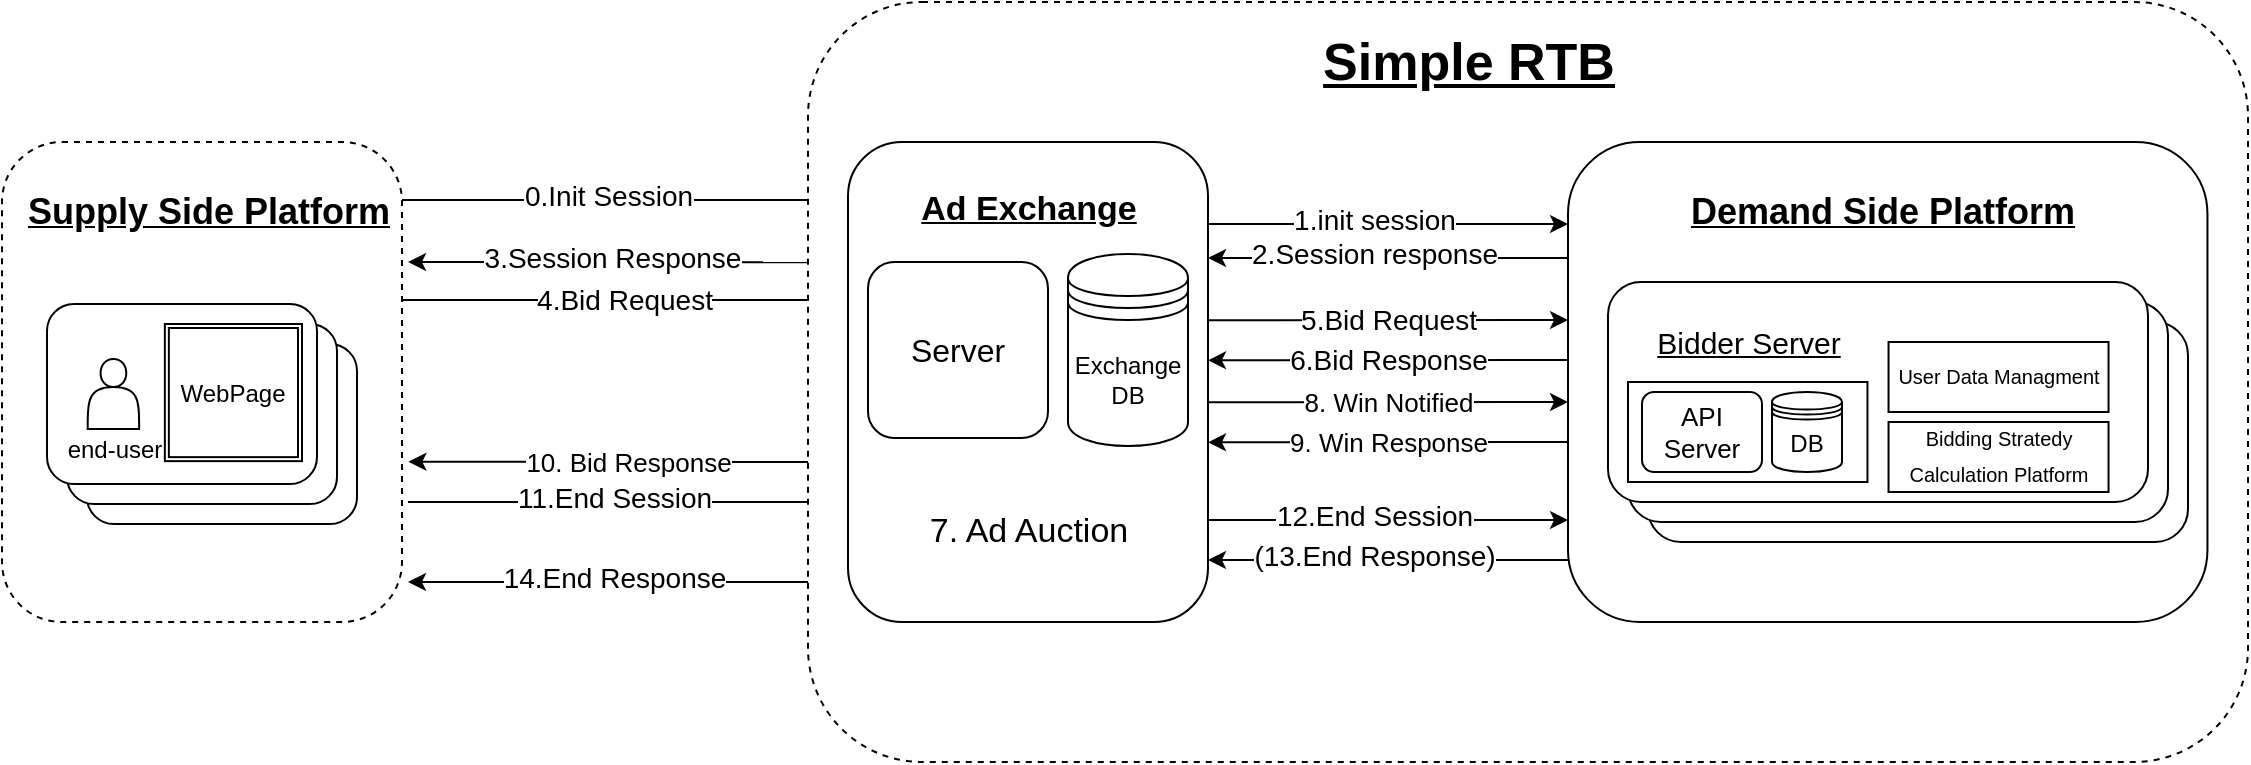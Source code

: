 <mxfile>
    <diagram id="oDNlQT6sopBQp4H1H7zj" name="Page-1">
        <mxGraphModel dx="2215" dy="942" grid="1" gridSize="10" guides="1" tooltips="1" connect="1" arrows="1" fold="1" page="1" pageScale="1" pageWidth="827" pageHeight="1169" math="0" shadow="0">
            <root>
                <mxCell id="0"/>
                <mxCell id="1" parent="0"/>
                <mxCell id="uc3s1hiS9jBIFEPEbHfW-238" value="" style="group" vertex="1" connectable="0" parent="1">
                    <mxGeometry x="-170" y="90" width="1123" height="380" as="geometry"/>
                </mxCell>
                <mxCell id="uc3s1hiS9jBIFEPEbHfW-125" value="" style="endArrow=classic;html=1;fontSize=14;" edge="1" parent="uc3s1hiS9jBIFEPEbHfW-238">
                    <mxGeometry relative="1" as="geometry">
                        <mxPoint x="200" y="99" as="sourcePoint"/>
                        <mxPoint x="420" y="99" as="targetPoint"/>
                    </mxGeometry>
                </mxCell>
                <mxCell id="uc3s1hiS9jBIFEPEbHfW-126" value="0.Init Session" style="edgeLabel;resizable=0;html=1;align=center;verticalAlign=middle;rounded=1;glass=0;fontSize=14;strokeColor=default;fillColor=default;gradientColor=none;opacity=0;" connectable="0" vertex="1" parent="uc3s1hiS9jBIFEPEbHfW-125">
                    <mxGeometry relative="1" as="geometry">
                        <mxPoint x="-7" y="-2" as="offset"/>
                    </mxGeometry>
                </mxCell>
                <mxCell id="uc3s1hiS9jBIFEPEbHfW-131" value="" style="endArrow=none;html=1;fontSize=14;startArrow=classic;startFill=1;endFill=0;entryX=-0.018;entryY=0.401;entryDx=0;entryDy=0;entryPerimeter=0;" edge="1" parent="uc3s1hiS9jBIFEPEbHfW-238">
                    <mxGeometry relative="1" as="geometry">
                        <mxPoint x="203" y="130" as="sourcePoint"/>
                        <mxPoint x="419.76" y="130.15" as="targetPoint"/>
                    </mxGeometry>
                </mxCell>
                <mxCell id="uc3s1hiS9jBIFEPEbHfW-132" value="3.Session Response" style="edgeLabel;resizable=0;html=1;align=center;verticalAlign=middle;rounded=1;glass=0;fontSize=14;strokeColor=default;fillColor=default;gradientColor=none;opacity=0;" connectable="0" vertex="1" parent="uc3s1hiS9jBIFEPEbHfW-131">
                    <mxGeometry relative="1" as="geometry">
                        <mxPoint x="-7" y="-2" as="offset"/>
                    </mxGeometry>
                </mxCell>
                <mxCell id="uc3s1hiS9jBIFEPEbHfW-133" value="" style="endArrow=classic;html=1;fontSize=14;" edge="1" parent="uc3s1hiS9jBIFEPEbHfW-238">
                    <mxGeometry relative="1" as="geometry">
                        <mxPoint x="198" y="149" as="sourcePoint"/>
                        <mxPoint x="423" y="149" as="targetPoint"/>
                    </mxGeometry>
                </mxCell>
                <mxCell id="uc3s1hiS9jBIFEPEbHfW-134" value="4.Bid Request" style="edgeLabel;resizable=0;html=1;align=center;verticalAlign=middle;rounded=1;glass=0;fontSize=14;strokeColor=default;fillColor=default;gradientColor=none;opacity=0;" connectable="0" vertex="1" parent="uc3s1hiS9jBIFEPEbHfW-133">
                    <mxGeometry relative="1" as="geometry"/>
                </mxCell>
                <mxCell id="uc3s1hiS9jBIFEPEbHfW-159" value="" style="endArrow=none;html=1;fontSize=14;startArrow=classic;startFill=1;endFill=0;exitX=1.016;exitY=0.666;exitDx=0;exitDy=0;exitPerimeter=0;" edge="1" parent="uc3s1hiS9jBIFEPEbHfW-238" source="uc3s1hiS9jBIFEPEbHfW-208">
                    <mxGeometry relative="1" as="geometry">
                        <mxPoint x="243" y="230.17" as="sourcePoint"/>
                        <mxPoint x="423" y="230" as="targetPoint"/>
                    </mxGeometry>
                </mxCell>
                <mxCell id="uc3s1hiS9jBIFEPEbHfW-160" value="10. Bid Response" style="edgeLabel;resizable=0;html=1;align=center;verticalAlign=middle;rounded=1;glass=0;fontSize=13;strokeColor=default;fillColor=default;gradientColor=none;opacity=0;" connectable="0" vertex="1" parent="uc3s1hiS9jBIFEPEbHfW-159">
                    <mxGeometry relative="1" as="geometry"/>
                </mxCell>
                <mxCell id="uc3s1hiS9jBIFEPEbHfW-209" value="" style="endArrow=classic;html=1;fontSize=14;" edge="1" parent="uc3s1hiS9jBIFEPEbHfW-238">
                    <mxGeometry relative="1" as="geometry">
                        <mxPoint x="203" y="250" as="sourcePoint"/>
                        <mxPoint x="423" y="250" as="targetPoint"/>
                    </mxGeometry>
                </mxCell>
                <mxCell id="uc3s1hiS9jBIFEPEbHfW-210" value="11.End Session" style="edgeLabel;resizable=0;html=1;align=center;verticalAlign=middle;rounded=1;glass=0;fontSize=14;strokeColor=default;fillColor=default;gradientColor=none;opacity=0;" connectable="0" vertex="1" parent="uc3s1hiS9jBIFEPEbHfW-209">
                    <mxGeometry relative="1" as="geometry">
                        <mxPoint x="-7" y="-2" as="offset"/>
                    </mxGeometry>
                </mxCell>
                <mxCell id="uc3s1hiS9jBIFEPEbHfW-215" value="" style="endArrow=none;html=1;fontSize=14;startArrow=classic;startFill=1;endFill=0;" edge="1" parent="uc3s1hiS9jBIFEPEbHfW-238">
                    <mxGeometry relative="1" as="geometry">
                        <mxPoint x="203" y="290" as="sourcePoint"/>
                        <mxPoint x="423" y="290" as="targetPoint"/>
                    </mxGeometry>
                </mxCell>
                <mxCell id="uc3s1hiS9jBIFEPEbHfW-216" value="14.End Response" style="edgeLabel;resizable=0;html=1;align=center;verticalAlign=middle;rounded=1;glass=0;fontSize=14;strokeColor=default;fillColor=default;gradientColor=none;opacity=0;" connectable="0" vertex="1" parent="uc3s1hiS9jBIFEPEbHfW-215">
                    <mxGeometry relative="1" as="geometry">
                        <mxPoint x="-7" y="-2" as="offset"/>
                    </mxGeometry>
                </mxCell>
                <mxCell id="uc3s1hiS9jBIFEPEbHfW-236" value="" style="group" vertex="1" connectable="0" parent="uc3s1hiS9jBIFEPEbHfW-238">
                    <mxGeometry y="70" width="203" height="240" as="geometry"/>
                </mxCell>
                <mxCell id="uc3s1hiS9jBIFEPEbHfW-208" value="" style="rounded=1;whiteSpace=wrap;html=1;dashed=1;fillColor=default;gradientColor=none;glass=0;" vertex="1" parent="uc3s1hiS9jBIFEPEbHfW-236">
                    <mxGeometry width="200" height="240" as="geometry"/>
                </mxCell>
                <mxCell id="uc3s1hiS9jBIFEPEbHfW-165" value="" style="group" vertex="1" connectable="0" parent="uc3s1hiS9jBIFEPEbHfW-236">
                    <mxGeometry x="22.5" y="81" width="155" height="110" as="geometry"/>
                </mxCell>
                <mxCell id="uc3s1hiS9jBIFEPEbHfW-164" value="" style="rounded=1;whiteSpace=wrap;html=1;fillColor=default;gradientColor=none;glass=0;strokeColor=default;" vertex="1" parent="uc3s1hiS9jBIFEPEbHfW-165">
                    <mxGeometry x="20" y="20" width="135" height="90" as="geometry"/>
                </mxCell>
                <mxCell id="uc3s1hiS9jBIFEPEbHfW-163" value="" style="rounded=1;whiteSpace=wrap;html=1;fillColor=default;gradientColor=none;glass=0;strokeColor=default;" vertex="1" parent="uc3s1hiS9jBIFEPEbHfW-165">
                    <mxGeometry x="10" y="10" width="135" height="90" as="geometry"/>
                </mxCell>
                <mxCell id="51" value="" style="rounded=1;whiteSpace=wrap;html=1;fillColor=default;gradientColor=none;glass=0;strokeColor=default;" vertex="1" parent="uc3s1hiS9jBIFEPEbHfW-165">
                    <mxGeometry width="135" height="90" as="geometry"/>
                </mxCell>
                <mxCell id="29" value="" style="group" vertex="1" connectable="0" parent="uc3s1hiS9jBIFEPEbHfW-165">
                    <mxGeometry x="7.5" y="10" width="120" height="70" as="geometry"/>
                </mxCell>
                <mxCell id="18" value="" style="shape=actor;whiteSpace=wrap;html=1;" vertex="1" parent="29">
                    <mxGeometry x="12.857" y="17.5" width="25.714" height="35" as="geometry"/>
                </mxCell>
                <mxCell id="25" value="end-user" style="text;html=1;resizable=0;autosize=1;align=center;verticalAlign=middle;points=[];fillColor=none;strokeColor=none;rounded=0;" vertex="1" parent="29">
                    <mxGeometry x="-4.29" y="52.5" width="60" height="20" as="geometry"/>
                </mxCell>
                <mxCell id="28" value="" style="group" vertex="1" connectable="0" parent="29">
                    <mxGeometry x="51.429" width="68.571" height="70" as="geometry"/>
                </mxCell>
                <mxCell id="24" value="" style="shape=ext;double=1;whiteSpace=wrap;html=1;aspect=fixed;" vertex="1" parent="28">
                    <mxGeometry width="68.571" height="68.571" as="geometry"/>
                </mxCell>
                <mxCell id="27" value="WebPage" style="text;html=1;resizable=0;autosize=1;align=center;verticalAlign=middle;points=[];fillColor=none;strokeColor=none;rounded=0;" vertex="1" parent="28">
                    <mxGeometry x="-1.424" y="25" width="70" height="20" as="geometry"/>
                </mxCell>
                <mxCell id="uc3s1hiS9jBIFEPEbHfW-235" value="Supply Side Platform" style="text;html=1;resizable=0;autosize=1;align=center;verticalAlign=middle;points=[];fillColor=none;strokeColor=none;rounded=0;glass=0;dashed=1;fontStyle=5;fontSize=18;" vertex="1" parent="uc3s1hiS9jBIFEPEbHfW-236">
                    <mxGeometry x="3" y="20" width="200" height="30" as="geometry"/>
                </mxCell>
                <mxCell id="uc3s1hiS9jBIFEPEbHfW-237" value="" style="group" vertex="1" connectable="0" parent="uc3s1hiS9jBIFEPEbHfW-238">
                    <mxGeometry x="403" width="720" height="380" as="geometry"/>
                </mxCell>
                <mxCell id="uc3s1hiS9jBIFEPEbHfW-230" value="" style="rounded=1;whiteSpace=wrap;html=1;dashed=1;fillColor=default;gradientColor=none;glass=0;" vertex="1" parent="uc3s1hiS9jBIFEPEbHfW-237">
                    <mxGeometry width="720" height="380" as="geometry"/>
                </mxCell>
                <mxCell id="uc3s1hiS9jBIFEPEbHfW-127" value="" style="endArrow=classic;html=1;fontSize=14;" edge="1" parent="uc3s1hiS9jBIFEPEbHfW-237">
                    <mxGeometry relative="1" as="geometry">
                        <mxPoint x="200" y="111" as="sourcePoint"/>
                        <mxPoint x="380" y="111" as="targetPoint"/>
                    </mxGeometry>
                </mxCell>
                <mxCell id="uc3s1hiS9jBIFEPEbHfW-128" value="1.init session" style="edgeLabel;resizable=0;html=1;align=center;verticalAlign=middle;rounded=1;glass=0;fontSize=14;strokeColor=default;fillColor=default;gradientColor=none;opacity=0;" connectable="0" vertex="1" parent="uc3s1hiS9jBIFEPEbHfW-127">
                    <mxGeometry relative="1" as="geometry">
                        <mxPoint x="-7" y="-2" as="offset"/>
                    </mxGeometry>
                </mxCell>
                <mxCell id="uc3s1hiS9jBIFEPEbHfW-129" value="" style="endArrow=none;html=1;fontSize=14;startArrow=classic;startFill=1;endFill=0;" edge="1" parent="uc3s1hiS9jBIFEPEbHfW-237">
                    <mxGeometry relative="1" as="geometry">
                        <mxPoint x="200" y="128" as="sourcePoint"/>
                        <mxPoint x="380" y="128" as="targetPoint"/>
                    </mxGeometry>
                </mxCell>
                <mxCell id="uc3s1hiS9jBIFEPEbHfW-130" value="2.Session response" style="edgeLabel;resizable=0;html=1;align=center;verticalAlign=middle;rounded=1;glass=0;fontSize=14;strokeColor=default;fillColor=default;gradientColor=none;opacity=0;" connectable="0" vertex="1" parent="uc3s1hiS9jBIFEPEbHfW-129">
                    <mxGeometry relative="1" as="geometry">
                        <mxPoint x="-7" y="-2" as="offset"/>
                    </mxGeometry>
                </mxCell>
                <mxCell id="uc3s1hiS9jBIFEPEbHfW-135" value="" style="endArrow=classic;html=1;fontSize=14;" edge="1" parent="uc3s1hiS9jBIFEPEbHfW-237">
                    <mxGeometry relative="1" as="geometry">
                        <mxPoint x="200" y="159.17" as="sourcePoint"/>
                        <mxPoint x="380" y="159" as="targetPoint"/>
                    </mxGeometry>
                </mxCell>
                <mxCell id="uc3s1hiS9jBIFEPEbHfW-136" value="5.Bid Request" style="edgeLabel;resizable=0;html=1;align=center;verticalAlign=middle;rounded=1;glass=0;fontSize=14;strokeColor=default;fillColor=default;gradientColor=none;opacity=0;" connectable="0" vertex="1" parent="uc3s1hiS9jBIFEPEbHfW-135">
                    <mxGeometry relative="1" as="geometry"/>
                </mxCell>
                <mxCell id="uc3s1hiS9jBIFEPEbHfW-153" value="" style="endArrow=none;html=1;fontSize=14;startArrow=classic;startFill=1;endFill=0;" edge="1" parent="uc3s1hiS9jBIFEPEbHfW-237">
                    <mxGeometry relative="1" as="geometry">
                        <mxPoint x="200" y="179.17" as="sourcePoint"/>
                        <mxPoint x="380" y="179" as="targetPoint"/>
                    </mxGeometry>
                </mxCell>
                <mxCell id="uc3s1hiS9jBIFEPEbHfW-154" value="6.Bid Response" style="edgeLabel;resizable=0;html=1;align=center;verticalAlign=middle;rounded=1;glass=0;fontSize=14;strokeColor=default;fillColor=default;gradientColor=none;opacity=0;" connectable="0" vertex="1" parent="uc3s1hiS9jBIFEPEbHfW-153">
                    <mxGeometry relative="1" as="geometry"/>
                </mxCell>
                <mxCell id="uc3s1hiS9jBIFEPEbHfW-155" value="" style="endArrow=classic;html=1;fontSize=14;startArrow=none;startFill=0;endFill=1;" edge="1" parent="uc3s1hiS9jBIFEPEbHfW-237">
                    <mxGeometry relative="1" as="geometry">
                        <mxPoint x="200" y="200.17" as="sourcePoint"/>
                        <mxPoint x="380" y="200" as="targetPoint"/>
                    </mxGeometry>
                </mxCell>
                <mxCell id="uc3s1hiS9jBIFEPEbHfW-156" value="8. Win Notified" style="edgeLabel;resizable=0;html=1;align=center;verticalAlign=middle;rounded=1;glass=0;fontSize=13;strokeColor=default;fillColor=default;gradientColor=none;opacity=0;" connectable="0" vertex="1" parent="uc3s1hiS9jBIFEPEbHfW-155">
                    <mxGeometry relative="1" as="geometry"/>
                </mxCell>
                <mxCell id="uc3s1hiS9jBIFEPEbHfW-157" value="" style="endArrow=none;html=1;fontSize=14;startArrow=classic;startFill=1;endFill=0;" edge="1" parent="uc3s1hiS9jBIFEPEbHfW-237">
                    <mxGeometry relative="1" as="geometry">
                        <mxPoint x="200" y="220.17" as="sourcePoint"/>
                        <mxPoint x="380" y="220" as="targetPoint"/>
                    </mxGeometry>
                </mxCell>
                <mxCell id="uc3s1hiS9jBIFEPEbHfW-158" value="9. Win Response" style="edgeLabel;resizable=0;html=1;align=center;verticalAlign=middle;rounded=1;glass=0;fontSize=13;strokeColor=default;fillColor=default;gradientColor=none;opacity=0;" connectable="0" vertex="1" parent="uc3s1hiS9jBIFEPEbHfW-157">
                    <mxGeometry relative="1" as="geometry"/>
                </mxCell>
                <mxCell id="uc3s1hiS9jBIFEPEbHfW-211" value="" style="endArrow=classic;html=1;fontSize=14;" edge="1" parent="uc3s1hiS9jBIFEPEbHfW-237">
                    <mxGeometry relative="1" as="geometry">
                        <mxPoint x="200" y="259" as="sourcePoint"/>
                        <mxPoint x="380" y="259" as="targetPoint"/>
                    </mxGeometry>
                </mxCell>
                <mxCell id="uc3s1hiS9jBIFEPEbHfW-212" value="12.End Session" style="edgeLabel;resizable=0;html=1;align=center;verticalAlign=middle;rounded=1;glass=0;fontSize=14;strokeColor=default;fillColor=default;gradientColor=none;opacity=0;" connectable="0" vertex="1" parent="uc3s1hiS9jBIFEPEbHfW-211">
                    <mxGeometry relative="1" as="geometry">
                        <mxPoint x="-7" y="-2" as="offset"/>
                    </mxGeometry>
                </mxCell>
                <mxCell id="uc3s1hiS9jBIFEPEbHfW-213" value="" style="endArrow=none;html=1;fontSize=14;startArrow=classic;startFill=1;endFill=0;" edge="1" parent="uc3s1hiS9jBIFEPEbHfW-237">
                    <mxGeometry relative="1" as="geometry">
                        <mxPoint x="200" y="279" as="sourcePoint"/>
                        <mxPoint x="380" y="279" as="targetPoint"/>
                    </mxGeometry>
                </mxCell>
                <mxCell id="uc3s1hiS9jBIFEPEbHfW-214" value="(13.End Response)" style="edgeLabel;resizable=0;html=1;align=center;verticalAlign=middle;rounded=1;glass=0;fontSize=14;strokeColor=default;fillColor=default;gradientColor=none;opacity=0;" connectable="0" vertex="1" parent="uc3s1hiS9jBIFEPEbHfW-213">
                    <mxGeometry relative="1" as="geometry">
                        <mxPoint x="-7" y="-2" as="offset"/>
                    </mxGeometry>
                </mxCell>
                <mxCell id="uc3s1hiS9jBIFEPEbHfW-232" value="" style="group;fillColor=default;" vertex="1" connectable="0" parent="uc3s1hiS9jBIFEPEbHfW-237">
                    <mxGeometry x="380" y="70" width="319.73" height="240" as="geometry"/>
                </mxCell>
                <mxCell id="uc3s1hiS9jBIFEPEbHfW-151" value="" style="rounded=1;whiteSpace=wrap;html=1;fillColor=none;gradientColor=none;glass=0;" vertex="1" parent="uc3s1hiS9jBIFEPEbHfW-232">
                    <mxGeometry width="319.73" height="240" as="geometry"/>
                </mxCell>
                <mxCell id="50" value="Demand Side Platform" style="text;html=1;resizable=0;autosize=1;align=center;verticalAlign=middle;points=[];fillColor=none;strokeColor=none;rounded=0;glass=0;dashed=1;fontStyle=5;fontSize=18;" vertex="1" parent="uc3s1hiS9jBIFEPEbHfW-232">
                    <mxGeometry x="51.86" y="20" width="210" height="30" as="geometry"/>
                </mxCell>
                <mxCell id="uc3s1hiS9jBIFEPEbHfW-150" value="" style="whiteSpace=wrap;html=1;aspect=fixed;rounded=0;glass=0;fontSize=9;strokeColor=default;fillColor=default;gradientColor=none;opacity=0;" vertex="1" parent="uc3s1hiS9jBIFEPEbHfW-232">
                    <mxGeometry x="69.73" y="100" width="80" height="80" as="geometry"/>
                </mxCell>
                <mxCell id="uc3s1hiS9jBIFEPEbHfW-228" value="" style="group" vertex="1" connectable="0" parent="uc3s1hiS9jBIFEPEbHfW-232">
                    <mxGeometry x="20" y="70" width="290" height="130" as="geometry"/>
                </mxCell>
                <mxCell id="uc3s1hiS9jBIFEPEbHfW-148" value="" style="rounded=1;whiteSpace=wrap;html=1;fillColor=default;gradientColor=none;glass=0;strokeColor=default;" vertex="1" parent="uc3s1hiS9jBIFEPEbHfW-228">
                    <mxGeometry x="20" y="20" width="270" height="110" as="geometry"/>
                </mxCell>
                <mxCell id="uc3s1hiS9jBIFEPEbHfW-147" value="" style="rounded=1;whiteSpace=wrap;html=1;fillColor=default;gradientColor=none;glass=0;strokeColor=default;" vertex="1" parent="uc3s1hiS9jBIFEPEbHfW-228">
                    <mxGeometry x="10" y="10" width="270" height="110" as="geometry"/>
                </mxCell>
                <mxCell id="47" value="" style="rounded=1;whiteSpace=wrap;html=1;fillColor=default;gradientColor=none;glass=0;strokeColor=default;" vertex="1" parent="uc3s1hiS9jBIFEPEbHfW-228">
                    <mxGeometry width="270" height="110" as="geometry"/>
                </mxCell>
                <mxCell id="uc3s1hiS9jBIFEPEbHfW-141" value="Bidder Server" style="text;html=1;resizable=0;autosize=1;align=center;verticalAlign=middle;points=[];fillColor=none;strokeColor=none;rounded=0;glass=0;dashed=1;fontStyle=4;fontSize=15;" vertex="1" parent="uc3s1hiS9jBIFEPEbHfW-228">
                    <mxGeometry x="14.87" y="20" width="110" height="20" as="geometry"/>
                </mxCell>
                <mxCell id="uc3s1hiS9jBIFEPEbHfW-222" value="" style="group" vertex="1" connectable="0" parent="uc3s1hiS9jBIFEPEbHfW-228">
                    <mxGeometry x="10" y="50" width="119.73" height="50" as="geometry"/>
                </mxCell>
                <mxCell id="83" value="" style="rounded=0;whiteSpace=wrap;html=1;glass=0;fontSize=15;strokeColor=default;fillColor=default;gradientColor=none;" vertex="1" parent="uc3s1hiS9jBIFEPEbHfW-222">
                    <mxGeometry width="119.73" height="50" as="geometry"/>
                </mxCell>
                <mxCell id="uc3s1hiS9jBIFEPEbHfW-139" value="API Server" style="rounded=1;whiteSpace=wrap;html=1;glass=0;fontSize=13;strokeColor=default;fillColor=default;gradientColor=none;" vertex="1" parent="uc3s1hiS9jBIFEPEbHfW-222">
                    <mxGeometry x="7" y="5" width="60" height="40" as="geometry"/>
                </mxCell>
                <mxCell id="uc3s1hiS9jBIFEPEbHfW-140" value="DB" style="shape=datastore;whiteSpace=wrap;html=1;" vertex="1" parent="uc3s1hiS9jBIFEPEbHfW-222">
                    <mxGeometry x="72" y="5" width="35" height="40" as="geometry"/>
                </mxCell>
                <mxCell id="uc3s1hiS9jBIFEPEbHfW-224" value="" style="group" vertex="1" connectable="0" parent="uc3s1hiS9jBIFEPEbHfW-228">
                    <mxGeometry x="140" y="30" width="120" height="35" as="geometry"/>
                </mxCell>
                <mxCell id="uc3s1hiS9jBIFEPEbHfW-142" value="" style="rounded=0;whiteSpace=wrap;html=1;glass=0;fontSize=15;strokeColor=default;fillColor=default;gradientColor=none;" vertex="1" parent="uc3s1hiS9jBIFEPEbHfW-224">
                    <mxGeometry x="0.27" width="110" height="35" as="geometry"/>
                </mxCell>
                <mxCell id="uc3s1hiS9jBIFEPEbHfW-145" value="&lt;font size=&quot;1&quot;&gt;User Data Managment&lt;/font&gt;" style="text;html=1;resizable=0;autosize=1;align=center;verticalAlign=middle;points=[];fillColor=none;strokeColor=none;rounded=0;glass=0;dashed=1;fontStyle=0;fontSize=15;" vertex="1" parent="uc3s1hiS9jBIFEPEbHfW-224">
                    <mxGeometry x="-4.73" width="120" height="30" as="geometry"/>
                </mxCell>
                <mxCell id="uc3s1hiS9jBIFEPEbHfW-225" value="" style="group" vertex="1" connectable="0" parent="uc3s1hiS9jBIFEPEbHfW-228">
                    <mxGeometry x="140" y="70" width="120" height="40" as="geometry"/>
                </mxCell>
                <mxCell id="uc3s1hiS9jBIFEPEbHfW-226" value="" style="rounded=0;whiteSpace=wrap;html=1;glass=0;fontSize=15;strokeColor=default;fillColor=default;gradientColor=none;" vertex="1" parent="uc3s1hiS9jBIFEPEbHfW-225">
                    <mxGeometry x="0.27" width="110" height="35" as="geometry"/>
                </mxCell>
                <mxCell id="uc3s1hiS9jBIFEPEbHfW-227" value="&lt;font size=&quot;1&quot;&gt;Bidding Stratedy&lt;br&gt;Calculation Platform&lt;br&gt;&lt;/font&gt;" style="text;html=1;resizable=0;autosize=1;align=center;verticalAlign=middle;points=[];fillColor=none;strokeColor=none;rounded=0;glass=0;dashed=1;fontStyle=0;fontSize=15;" vertex="1" parent="uc3s1hiS9jBIFEPEbHfW-225">
                    <mxGeometry x="5.27" y="-10" width="100" height="50" as="geometry"/>
                </mxCell>
                <mxCell id="uc3s1hiS9jBIFEPEbHfW-233" value="" style="group;fillColor=default;fontSize=13;" vertex="1" connectable="0" parent="uc3s1hiS9jBIFEPEbHfW-237">
                    <mxGeometry x="20" y="70" width="180" height="240" as="geometry"/>
                </mxCell>
                <mxCell id="102" value="" style="rounded=1;whiteSpace=wrap;html=1;fillColor=none;gradientColor=none;glass=0;" vertex="1" parent="uc3s1hiS9jBIFEPEbHfW-233">
                    <mxGeometry width="180" height="240" as="geometry"/>
                </mxCell>
                <mxCell id="105" value="Server" style="rounded=1;whiteSpace=wrap;html=1;glass=0;fontSize=16;strokeColor=default;fillColor=default;gradientColor=none;" vertex="1" parent="uc3s1hiS9jBIFEPEbHfW-233">
                    <mxGeometry x="10" y="60" width="90" height="88.0" as="geometry"/>
                </mxCell>
                <mxCell id="16" value="Exchange DB" style="shape=datastore;whiteSpace=wrap;html=1;" vertex="1" parent="uc3s1hiS9jBIFEPEbHfW-233">
                    <mxGeometry x="110" y="56" width="60" height="96" as="geometry"/>
                </mxCell>
                <mxCell id="103" value="Ad Exchange" style="text;html=1;resizable=0;autosize=1;align=center;verticalAlign=middle;points=[];fillColor=none;strokeColor=none;rounded=0;glass=0;dashed=1;fontStyle=5;fontSize=17;" vertex="1" parent="uc3s1hiS9jBIFEPEbHfW-233">
                    <mxGeometry x="30" y="19" width="120" height="30" as="geometry"/>
                </mxCell>
                <mxCell id="uc3s1hiS9jBIFEPEbHfW-218" value="7. Ad Auction" style="text;html=1;resizable=0;autosize=1;align=center;verticalAlign=middle;points=[];fillColor=none;strokeColor=none;rounded=0;shadow=0;glass=0;fontSize=17;opacity=0;" vertex="1" parent="uc3s1hiS9jBIFEPEbHfW-233">
                    <mxGeometry x="35" y="180" width="110" height="30" as="geometry"/>
                </mxCell>
                <mxCell id="uc3s1hiS9jBIFEPEbHfW-234" value="Simple RTB" style="text;html=1;resizable=0;autosize=1;align=center;verticalAlign=middle;points=[];fillColor=none;strokeColor=none;rounded=0;shadow=0;glass=0;fontSize=26;opacity=0;fontStyle=5" vertex="1" parent="uc3s1hiS9jBIFEPEbHfW-237">
                    <mxGeometry x="250" y="10" width="160" height="40" as="geometry"/>
                </mxCell>
            </root>
        </mxGraphModel>
    </diagram>
    <diagram id="QwpGgPc-7SSSou_fajKM" name="Page-2">
        <mxGraphModel dx="1073" dy="565" grid="1" gridSize="10" guides="1" tooltips="1" connect="1" arrows="1" fold="1" page="1" pageScale="1" pageWidth="827" pageHeight="1169" math="0" shadow="0">
            <root>
                <mxCell id="xBxrVLqR7oYaAbCFU4hr-0"/>
                <mxCell id="xBxrVLqR7oYaAbCFU4hr-1" parent="xBxrVLqR7oYaAbCFU4hr-0"/>
            </root>
        </mxGraphModel>
    </diagram>
</mxfile>
